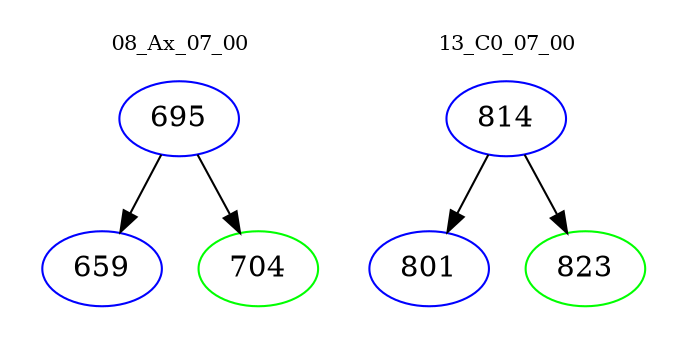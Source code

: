 digraph{
subgraph cluster_0 {
color = white
label = "08_Ax_07_00";
fontsize=10;
T0_695 [label="695", color="blue"]
T0_695 -> T0_659 [color="black"]
T0_659 [label="659", color="blue"]
T0_695 -> T0_704 [color="black"]
T0_704 [label="704", color="green"]
}
subgraph cluster_1 {
color = white
label = "13_C0_07_00";
fontsize=10;
T1_814 [label="814", color="blue"]
T1_814 -> T1_801 [color="black"]
T1_801 [label="801", color="blue"]
T1_814 -> T1_823 [color="black"]
T1_823 [label="823", color="green"]
}
}
